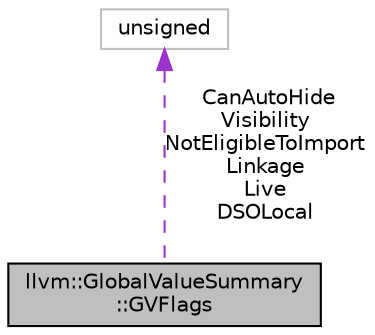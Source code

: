digraph "llvm::GlobalValueSummary::GVFlags"
{
 // LATEX_PDF_SIZE
  bgcolor="transparent";
  edge [fontname="Helvetica",fontsize="10",labelfontname="Helvetica",labelfontsize="10"];
  node [fontname="Helvetica",fontsize="10",shape=record];
  Node1 [label="llvm::GlobalValueSummary\l::GVFlags",height=0.2,width=0.4,color="black", fillcolor="grey75", style="filled", fontcolor="black",tooltip="Group flags (Linkage, NotEligibleToImport, etc.) as a bitfield."];
  Node2 -> Node1 [dir="back",color="darkorchid3",fontsize="10",style="dashed",label=" CanAutoHide\nVisibility\nNotEligibleToImport\nLinkage\nLive\nDSOLocal" ,fontname="Helvetica"];
  Node2 [label="unsigned",height=0.2,width=0.4,color="grey75",tooltip=" "];
}
